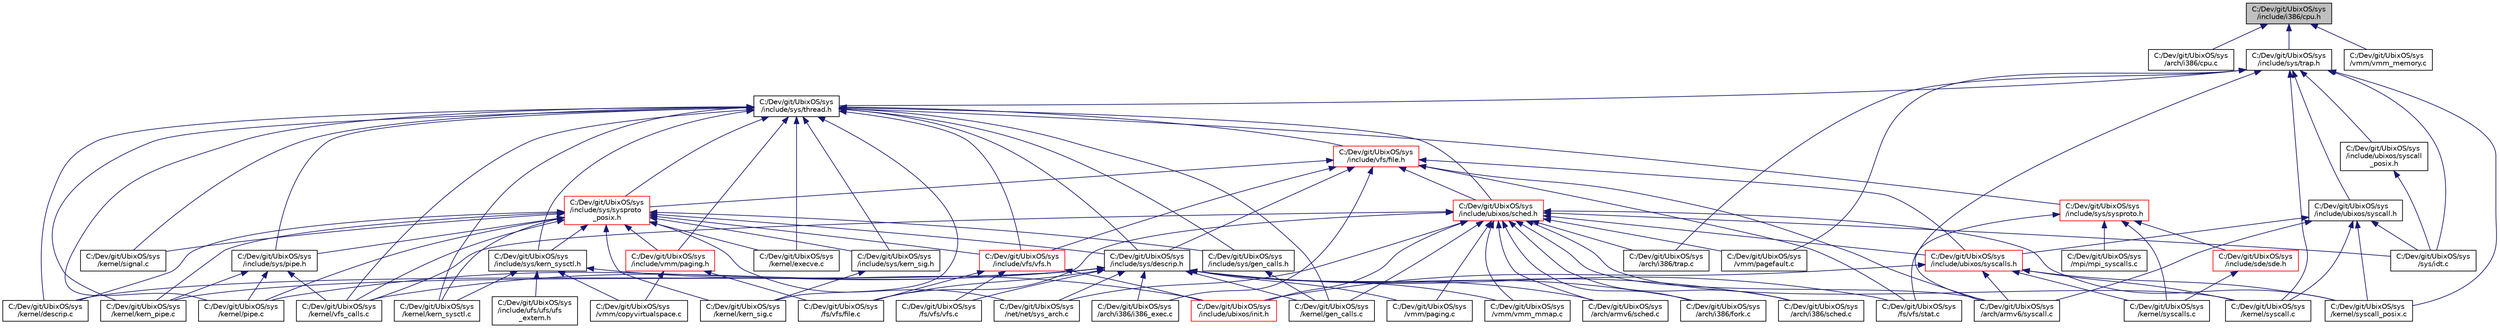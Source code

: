 digraph "C:/Dev/git/UbixOS/sys/include/i386/cpu.h"
{
 // LATEX_PDF_SIZE
  edge [fontname="Helvetica",fontsize="10",labelfontname="Helvetica",labelfontsize="10"];
  node [fontname="Helvetica",fontsize="10",shape=record];
  Node1 [label="C:/Dev/git/UbixOS/sys\l/include/i386/cpu.h",height=0.2,width=0.4,color="black", fillcolor="grey75", style="filled", fontcolor="black",tooltip=" "];
  Node1 -> Node2 [dir="back",color="midnightblue",fontsize="10",style="solid",fontname="Helvetica"];
  Node2 [label="C:/Dev/git/UbixOS/sys\l/arch/i386/cpu.c",height=0.2,width=0.4,color="black", fillcolor="white", style="filled",URL="$cpu_8c.html",tooltip=" "];
  Node1 -> Node3 [dir="back",color="midnightblue",fontsize="10",style="solid",fontname="Helvetica"];
  Node3 [label="C:/Dev/git/UbixOS/sys\l/include/sys/trap.h",height=0.2,width=0.4,color="black", fillcolor="white", style="filled",URL="$trap_8h.html",tooltip=" "];
  Node3 -> Node4 [dir="back",color="midnightblue",fontsize="10",style="solid",fontname="Helvetica"];
  Node4 [label="C:/Dev/git/UbixOS/sys\l/arch/armv6/syscall.c",height=0.2,width=0.4,color="black", fillcolor="white", style="filled",URL="$arch_2armv6_2syscall_8c.html",tooltip=" "];
  Node3 -> Node5 [dir="back",color="midnightblue",fontsize="10",style="solid",fontname="Helvetica"];
  Node5 [label="C:/Dev/git/UbixOS/sys\l/arch/i386/trap.c",height=0.2,width=0.4,color="black", fillcolor="white", style="filled",URL="$trap_8c.html",tooltip=" "];
  Node3 -> Node6 [dir="back",color="midnightblue",fontsize="10",style="solid",fontname="Helvetica"];
  Node6 [label="C:/Dev/git/UbixOS/sys\l/include/sys/thread.h",height=0.2,width=0.4,color="black", fillcolor="white", style="filled",URL="$thread_8h.html",tooltip=" "];
  Node6 -> Node7 [dir="back",color="midnightblue",fontsize="10",style="solid",fontname="Helvetica"];
  Node7 [label="C:/Dev/git/UbixOS/sys\l/include/sys/descrip.h",height=0.2,width=0.4,color="black", fillcolor="white", style="filled",URL="$descrip_8h.html",tooltip=" "];
  Node7 -> Node8 [dir="back",color="midnightblue",fontsize="10",style="solid",fontname="Helvetica"];
  Node8 [label="C:/Dev/git/UbixOS/sys\l/arch/armv6/sched.c",height=0.2,width=0.4,color="black", fillcolor="white", style="filled",URL="$armv6_2sched_8c.html",tooltip=" "];
  Node7 -> Node9 [dir="back",color="midnightblue",fontsize="10",style="solid",fontname="Helvetica"];
  Node9 [label="C:/Dev/git/UbixOS/sys\l/arch/i386/fork.c",height=0.2,width=0.4,color="black", fillcolor="white", style="filled",URL="$i386_2fork_8c.html",tooltip=" "];
  Node7 -> Node10 [dir="back",color="midnightblue",fontsize="10",style="solid",fontname="Helvetica"];
  Node10 [label="C:/Dev/git/UbixOS/sys\l/arch/i386/i386_exec.c",height=0.2,width=0.4,color="black", fillcolor="white", style="filled",URL="$i386__exec_8c.html",tooltip=" "];
  Node7 -> Node11 [dir="back",color="midnightblue",fontsize="10",style="solid",fontname="Helvetica"];
  Node11 [label="C:/Dev/git/UbixOS/sys\l/arch/i386/sched.c",height=0.2,width=0.4,color="black", fillcolor="white", style="filled",URL="$i386_2sched_8c.html",tooltip=" "];
  Node7 -> Node12 [dir="back",color="midnightblue",fontsize="10",style="solid",fontname="Helvetica"];
  Node12 [label="C:/Dev/git/UbixOS/sys\l/fs/vfs/file.c",height=0.2,width=0.4,color="black", fillcolor="white", style="filled",URL="$file_8c.html",tooltip=" "];
  Node7 -> Node13 [dir="back",color="midnightblue",fontsize="10",style="solid",fontname="Helvetica"];
  Node13 [label="C:/Dev/git/UbixOS/sys\l/fs/vfs/stat.c",height=0.2,width=0.4,color="black", fillcolor="white", style="filled",URL="$stat_8c.html",tooltip=" "];
  Node7 -> Node14 [dir="back",color="midnightblue",fontsize="10",style="solid",fontname="Helvetica"];
  Node14 [label="C:/Dev/git/UbixOS/sys\l/fs/vfs/vfs.c",height=0.2,width=0.4,color="black", fillcolor="white", style="filled",URL="$vfs_8c.html",tooltip=" "];
  Node7 -> Node15 [dir="back",color="midnightblue",fontsize="10",style="solid",fontname="Helvetica"];
  Node15 [label="C:/Dev/git/UbixOS/sys\l/kernel/descrip.c",height=0.2,width=0.4,color="black", fillcolor="white", style="filled",URL="$descrip_8c.html",tooltip=" "];
  Node7 -> Node16 [dir="back",color="midnightblue",fontsize="10",style="solid",fontname="Helvetica"];
  Node16 [label="C:/Dev/git/UbixOS/sys\l/kernel/gen_calls.c",height=0.2,width=0.4,color="black", fillcolor="white", style="filled",URL="$gen__calls_8c.html",tooltip=" "];
  Node7 -> Node17 [dir="back",color="midnightblue",fontsize="10",style="solid",fontname="Helvetica"];
  Node17 [label="C:/Dev/git/UbixOS/sys\l/kernel/kern_pipe.c",height=0.2,width=0.4,color="black", fillcolor="white", style="filled",URL="$kern__pipe_8c.html",tooltip=" "];
  Node7 -> Node18 [dir="back",color="midnightblue",fontsize="10",style="solid",fontname="Helvetica"];
  Node18 [label="C:/Dev/git/UbixOS/sys\l/kernel/pipe.c",height=0.2,width=0.4,color="black", fillcolor="white", style="filled",URL="$pipe_8c.html",tooltip=" "];
  Node7 -> Node19 [dir="back",color="midnightblue",fontsize="10",style="solid",fontname="Helvetica"];
  Node19 [label="C:/Dev/git/UbixOS/sys\l/kernel/vfs_calls.c",height=0.2,width=0.4,color="black", fillcolor="white", style="filled",URL="$vfs__calls_8c.html",tooltip=" "];
  Node7 -> Node20 [dir="back",color="midnightblue",fontsize="10",style="solid",fontname="Helvetica"];
  Node20 [label="C:/Dev/git/UbixOS/sys\l/net/net/sys_arch.c",height=0.2,width=0.4,color="black", fillcolor="white", style="filled",URL="$sys__arch_8c.html",tooltip=" "];
  Node7 -> Node21 [dir="back",color="midnightblue",fontsize="10",style="solid",fontname="Helvetica"];
  Node21 [label="C:/Dev/git/UbixOS/sys\l/vmm/paging.c",height=0.2,width=0.4,color="black", fillcolor="white", style="filled",URL="$paging_8c.html",tooltip=" "];
  Node7 -> Node22 [dir="back",color="midnightblue",fontsize="10",style="solid",fontname="Helvetica"];
  Node22 [label="C:/Dev/git/UbixOS/sys\l/vmm/vmm_mmap.c",height=0.2,width=0.4,color="black", fillcolor="white", style="filled",URL="$vmm__mmap_8c.html",tooltip=" "];
  Node6 -> Node23 [dir="back",color="midnightblue",fontsize="10",style="solid",fontname="Helvetica"];
  Node23 [label="C:/Dev/git/UbixOS/sys\l/include/sys/gen_calls.h",height=0.2,width=0.4,color="black", fillcolor="white", style="filled",URL="$gen__calls_8h.html",tooltip=" "];
  Node23 -> Node16 [dir="back",color="midnightblue",fontsize="10",style="solid",fontname="Helvetica"];
  Node6 -> Node24 [dir="back",color="midnightblue",fontsize="10",style="solid",fontname="Helvetica"];
  Node24 [label="C:/Dev/git/UbixOS/sys\l/include/sys/kern_sig.h",height=0.2,width=0.4,color="black", fillcolor="white", style="filled",URL="$kern__sig_8h.html",tooltip=" "];
  Node24 -> Node25 [dir="back",color="midnightblue",fontsize="10",style="solid",fontname="Helvetica"];
  Node25 [label="C:/Dev/git/UbixOS/sys\l/kernel/kern_sig.c",height=0.2,width=0.4,color="black", fillcolor="white", style="filled",URL="$kern__sig_8c.html",tooltip=" "];
  Node6 -> Node26 [dir="back",color="midnightblue",fontsize="10",style="solid",fontname="Helvetica"];
  Node26 [label="C:/Dev/git/UbixOS/sys\l/include/sys/kern_sysctl.h",height=0.2,width=0.4,color="black", fillcolor="white", style="filled",URL="$kern__sysctl_8h.html",tooltip=" "];
  Node26 -> Node27 [dir="back",color="midnightblue",fontsize="10",style="solid",fontname="Helvetica"];
  Node27 [label="C:/Dev/git/UbixOS/sys\l/include/ubixos/init.h",height=0.2,width=0.4,color="red", fillcolor="white", style="filled",URL="$ubixos_2init_8h.html",tooltip=" "];
  Node26 -> Node29 [dir="back",color="midnightblue",fontsize="10",style="solid",fontname="Helvetica"];
  Node29 [label="C:/Dev/git/UbixOS/sys\l/include/ufs/ufs/ufs\l_extern.h",height=0.2,width=0.4,color="black", fillcolor="white", style="filled",URL="$ufs__extern_8h.html",tooltip=" "];
  Node26 -> Node30 [dir="back",color="midnightblue",fontsize="10",style="solid",fontname="Helvetica"];
  Node30 [label="C:/Dev/git/UbixOS/sys\l/kernel/kern_sysctl.c",height=0.2,width=0.4,color="black", fillcolor="white", style="filled",URL="$kern__sysctl_8c.html",tooltip=" "];
  Node26 -> Node31 [dir="back",color="midnightblue",fontsize="10",style="solid",fontname="Helvetica"];
  Node31 [label="C:/Dev/git/UbixOS/sys\l/vmm/copyvirtualspace.c",height=0.2,width=0.4,color="black", fillcolor="white", style="filled",URL="$copyvirtualspace_8c.html",tooltip=" "];
  Node6 -> Node32 [dir="back",color="midnightblue",fontsize="10",style="solid",fontname="Helvetica"];
  Node32 [label="C:/Dev/git/UbixOS/sys\l/include/sys/pipe.h",height=0.2,width=0.4,color="black", fillcolor="white", style="filled",URL="$pipe_8h.html",tooltip=" "];
  Node32 -> Node17 [dir="back",color="midnightblue",fontsize="10",style="solid",fontname="Helvetica"];
  Node32 -> Node18 [dir="back",color="midnightblue",fontsize="10",style="solid",fontname="Helvetica"];
  Node32 -> Node19 [dir="back",color="midnightblue",fontsize="10",style="solid",fontname="Helvetica"];
  Node6 -> Node33 [dir="back",color="midnightblue",fontsize="10",style="solid",fontname="Helvetica"];
  Node33 [label="C:/Dev/git/UbixOS/sys\l/include/sys/sysproto.h",height=0.2,width=0.4,color="red", fillcolor="white", style="filled",URL="$sysproto_8h.html",tooltip=" "];
  Node33 -> Node13 [dir="back",color="midnightblue",fontsize="10",style="solid",fontname="Helvetica"];
  Node33 -> Node34 [dir="back",color="midnightblue",fontsize="10",style="solid",fontname="Helvetica"];
  Node34 [label="C:/Dev/git/UbixOS/sys\l/include/sde/sde.h",height=0.2,width=0.4,color="red", fillcolor="white", style="filled",URL="$sde_8h.html",tooltip=" "];
  Node34 -> Node37 [dir="back",color="midnightblue",fontsize="10",style="solid",fontname="Helvetica"];
  Node37 [label="C:/Dev/git/UbixOS/sys\l/kernel/syscalls.c",height=0.2,width=0.4,color="black", fillcolor="white", style="filled",URL="$syscalls_8c.html",tooltip=" "];
  Node33 -> Node37 [dir="back",color="midnightblue",fontsize="10",style="solid",fontname="Helvetica"];
  Node33 -> Node41 [dir="back",color="midnightblue",fontsize="10",style="solid",fontname="Helvetica"];
  Node41 [label="C:/Dev/git/UbixOS/sys\l/mpi/mpi_syscalls.c",height=0.2,width=0.4,color="black", fillcolor="white", style="filled",URL="$mpi__syscalls_8c.html",tooltip=" "];
  Node6 -> Node43 [dir="back",color="midnightblue",fontsize="10",style="solid",fontname="Helvetica"];
  Node43 [label="C:/Dev/git/UbixOS/sys\l/include/sys/sysproto\l_posix.h",height=0.2,width=0.4,color="red", fillcolor="white", style="filled",URL="$sysproto__posix_8h.html",tooltip=" "];
  Node43 -> Node7 [dir="back",color="midnightblue",fontsize="10",style="solid",fontname="Helvetica"];
  Node43 -> Node23 [dir="back",color="midnightblue",fontsize="10",style="solid",fontname="Helvetica"];
  Node43 -> Node24 [dir="back",color="midnightblue",fontsize="10",style="solid",fontname="Helvetica"];
  Node43 -> Node26 [dir="back",color="midnightblue",fontsize="10",style="solid",fontname="Helvetica"];
  Node43 -> Node32 [dir="back",color="midnightblue",fontsize="10",style="solid",fontname="Helvetica"];
  Node43 -> Node45 [dir="back",color="midnightblue",fontsize="10",style="solid",fontname="Helvetica"];
  Node45 [label="C:/Dev/git/UbixOS/sys\l/include/vfs/vfs.h",height=0.2,width=0.4,color="red", fillcolor="white", style="filled",URL="$include_2vfs_2vfs_8h.html",tooltip=" "];
  Node45 -> Node12 [dir="back",color="midnightblue",fontsize="10",style="solid",fontname="Helvetica"];
  Node45 -> Node14 [dir="back",color="midnightblue",fontsize="10",style="solid",fontname="Helvetica"];
  Node45 -> Node27 [dir="back",color="midnightblue",fontsize="10",style="solid",fontname="Helvetica"];
  Node43 -> Node77 [dir="back",color="midnightblue",fontsize="10",style="solid",fontname="Helvetica"];
  Node77 [label="C:/Dev/git/UbixOS/sys\l/include/vmm/paging.h",height=0.2,width=0.4,color="red", fillcolor="white", style="filled",URL="$paging_8h.html",tooltip=" "];
  Node77 -> Node12 [dir="back",color="midnightblue",fontsize="10",style="solid",fontname="Helvetica"];
  Node77 -> Node31 [dir="back",color="midnightblue",fontsize="10",style="solid",fontname="Helvetica"];
  Node43 -> Node15 [dir="back",color="midnightblue",fontsize="10",style="solid",fontname="Helvetica"];
  Node43 -> Node95 [dir="back",color="midnightblue",fontsize="10",style="solid",fontname="Helvetica"];
  Node95 [label="C:/Dev/git/UbixOS/sys\l/kernel/execve.c",height=0.2,width=0.4,color="black", fillcolor="white", style="filled",URL="$execve_8c.html",tooltip=" "];
  Node43 -> Node17 [dir="back",color="midnightblue",fontsize="10",style="solid",fontname="Helvetica"];
  Node43 -> Node25 [dir="back",color="midnightblue",fontsize="10",style="solid",fontname="Helvetica"];
  Node43 -> Node30 [dir="back",color="midnightblue",fontsize="10",style="solid",fontname="Helvetica"];
  Node43 -> Node18 [dir="back",color="midnightblue",fontsize="10",style="solid",fontname="Helvetica"];
  Node43 -> Node96 [dir="back",color="midnightblue",fontsize="10",style="solid",fontname="Helvetica"];
  Node96 [label="C:/Dev/git/UbixOS/sys\l/kernel/signal.c",height=0.2,width=0.4,color="black", fillcolor="white", style="filled",URL="$signal_8c.html",tooltip=" "];
  Node43 -> Node19 [dir="back",color="midnightblue",fontsize="10",style="solid",fontname="Helvetica"];
  Node43 -> Node20 [dir="back",color="midnightblue",fontsize="10",style="solid",fontname="Helvetica"];
  Node6 -> Node98 [dir="back",color="midnightblue",fontsize="10",style="solid",fontname="Helvetica"];
  Node98 [label="C:/Dev/git/UbixOS/sys\l/include/ubixos/sched.h",height=0.2,width=0.4,color="red", fillcolor="white", style="filled",URL="$sched_8h.html",tooltip=" "];
  Node98 -> Node8 [dir="back",color="midnightblue",fontsize="10",style="solid",fontname="Helvetica"];
  Node98 -> Node4 [dir="back",color="midnightblue",fontsize="10",style="solid",fontname="Helvetica"];
  Node98 -> Node9 [dir="back",color="midnightblue",fontsize="10",style="solid",fontname="Helvetica"];
  Node98 -> Node11 [dir="back",color="midnightblue",fontsize="10",style="solid",fontname="Helvetica"];
  Node98 -> Node5 [dir="back",color="midnightblue",fontsize="10",style="solid",fontname="Helvetica"];
  Node98 -> Node12 [dir="back",color="midnightblue",fontsize="10",style="solid",fontname="Helvetica"];
  Node98 -> Node27 [dir="back",color="midnightblue",fontsize="10",style="solid",fontname="Helvetica"];
  Node98 -> Node109 [dir="back",color="midnightblue",fontsize="10",style="solid",fontname="Helvetica"];
  Node109 [label="C:/Dev/git/UbixOS/sys\l/include/ubixos/syscalls.h",height=0.2,width=0.4,color="red", fillcolor="white", style="filled",URL="$syscalls_8h.html",tooltip=" "];
  Node109 -> Node4 [dir="back",color="midnightblue",fontsize="10",style="solid",fontname="Helvetica"];
  Node109 -> Node27 [dir="back",color="midnightblue",fontsize="10",style="solid",fontname="Helvetica"];
  Node109 -> Node68 [dir="back",color="midnightblue",fontsize="10",style="solid",fontname="Helvetica"];
  Node68 [label="C:/Dev/git/UbixOS/sys\l/kernel/syscall.c",height=0.2,width=0.4,color="black", fillcolor="white", style="filled",URL="$kernel_2syscall_8c.html",tooltip=" "];
  Node109 -> Node104 [dir="back",color="midnightblue",fontsize="10",style="solid",fontname="Helvetica"];
  Node104 [label="C:/Dev/git/UbixOS/sys\l/kernel/syscall_posix.c",height=0.2,width=0.4,color="black", fillcolor="white", style="filled",URL="$syscall__posix_8c.html",tooltip=" "];
  Node109 -> Node37 [dir="back",color="midnightblue",fontsize="10",style="solid",fontname="Helvetica"];
  Node98 -> Node16 [dir="back",color="midnightblue",fontsize="10",style="solid",fontname="Helvetica"];
  Node98 -> Node68 [dir="back",color="midnightblue",fontsize="10",style="solid",fontname="Helvetica"];
  Node98 -> Node104 [dir="back",color="midnightblue",fontsize="10",style="solid",fontname="Helvetica"];
  Node98 -> Node19 [dir="back",color="midnightblue",fontsize="10",style="solid",fontname="Helvetica"];
  Node98 -> Node20 [dir="back",color="midnightblue",fontsize="10",style="solid",fontname="Helvetica"];
  Node98 -> Node85 [dir="back",color="midnightblue",fontsize="10",style="solid",fontname="Helvetica"];
  Node85 [label="C:/Dev/git/UbixOS/sys\l/sys/idt.c",height=0.2,width=0.4,color="black", fillcolor="white", style="filled",URL="$idt_8c.html",tooltip=" "];
  Node98 -> Node90 [dir="back",color="midnightblue",fontsize="10",style="solid",fontname="Helvetica"];
  Node90 [label="C:/Dev/git/UbixOS/sys\l/vmm/pagefault.c",height=0.2,width=0.4,color="black", fillcolor="white", style="filled",URL="$pagefault_8c.html",tooltip=" "];
  Node98 -> Node21 [dir="back",color="midnightblue",fontsize="10",style="solid",fontname="Helvetica"];
  Node98 -> Node22 [dir="back",color="midnightblue",fontsize="10",style="solid",fontname="Helvetica"];
  Node6 -> Node133 [dir="back",color="midnightblue",fontsize="10",style="solid",fontname="Helvetica"];
  Node133 [label="C:/Dev/git/UbixOS/sys\l/include/vfs/file.h",height=0.2,width=0.4,color="red", fillcolor="white", style="filled",URL="$include_2vfs_2file_8h.html",tooltip=" "];
  Node133 -> Node4 [dir="back",color="midnightblue",fontsize="10",style="solid",fontname="Helvetica"];
  Node133 -> Node10 [dir="back",color="midnightblue",fontsize="10",style="solid",fontname="Helvetica"];
  Node133 -> Node13 [dir="back",color="midnightblue",fontsize="10",style="solid",fontname="Helvetica"];
  Node133 -> Node7 [dir="back",color="midnightblue",fontsize="10",style="solid",fontname="Helvetica"];
  Node133 -> Node43 [dir="back",color="midnightblue",fontsize="10",style="solid",fontname="Helvetica"];
  Node133 -> Node98 [dir="back",color="midnightblue",fontsize="10",style="solid",fontname="Helvetica"];
  Node133 -> Node109 [dir="back",color="midnightblue",fontsize="10",style="solid",fontname="Helvetica"];
  Node133 -> Node45 [dir="back",color="midnightblue",fontsize="10",style="solid",fontname="Helvetica"];
  Node6 -> Node45 [dir="back",color="midnightblue",fontsize="10",style="solid",fontname="Helvetica"];
  Node6 -> Node77 [dir="back",color="midnightblue",fontsize="10",style="solid",fontname="Helvetica"];
  Node6 -> Node15 [dir="back",color="midnightblue",fontsize="10",style="solid",fontname="Helvetica"];
  Node6 -> Node95 [dir="back",color="midnightblue",fontsize="10",style="solid",fontname="Helvetica"];
  Node6 -> Node16 [dir="back",color="midnightblue",fontsize="10",style="solid",fontname="Helvetica"];
  Node6 -> Node17 [dir="back",color="midnightblue",fontsize="10",style="solid",fontname="Helvetica"];
  Node6 -> Node25 [dir="back",color="midnightblue",fontsize="10",style="solid",fontname="Helvetica"];
  Node6 -> Node30 [dir="back",color="midnightblue",fontsize="10",style="solid",fontname="Helvetica"];
  Node6 -> Node18 [dir="back",color="midnightblue",fontsize="10",style="solid",fontname="Helvetica"];
  Node6 -> Node96 [dir="back",color="midnightblue",fontsize="10",style="solid",fontname="Helvetica"];
  Node6 -> Node19 [dir="back",color="midnightblue",fontsize="10",style="solid",fontname="Helvetica"];
  Node3 -> Node137 [dir="back",color="midnightblue",fontsize="10",style="solid",fontname="Helvetica"];
  Node137 [label="C:/Dev/git/UbixOS/sys\l/include/ubixos/syscall.h",height=0.2,width=0.4,color="black", fillcolor="white", style="filled",URL="$syscall_8h.html",tooltip=" "];
  Node137 -> Node4 [dir="back",color="midnightblue",fontsize="10",style="solid",fontname="Helvetica"];
  Node137 -> Node109 [dir="back",color="midnightblue",fontsize="10",style="solid",fontname="Helvetica"];
  Node137 -> Node68 [dir="back",color="midnightblue",fontsize="10",style="solid",fontname="Helvetica"];
  Node137 -> Node104 [dir="back",color="midnightblue",fontsize="10",style="solid",fontname="Helvetica"];
  Node137 -> Node85 [dir="back",color="midnightblue",fontsize="10",style="solid",fontname="Helvetica"];
  Node3 -> Node138 [dir="back",color="midnightblue",fontsize="10",style="solid",fontname="Helvetica"];
  Node138 [label="C:/Dev/git/UbixOS/sys\l/include/ubixos/syscall\l_posix.h",height=0.2,width=0.4,color="black", fillcolor="white", style="filled",URL="$syscall__posix_8h.html",tooltip=" "];
  Node138 -> Node85 [dir="back",color="midnightblue",fontsize="10",style="solid",fontname="Helvetica"];
  Node3 -> Node68 [dir="back",color="midnightblue",fontsize="10",style="solid",fontname="Helvetica"];
  Node3 -> Node104 [dir="back",color="midnightblue",fontsize="10",style="solid",fontname="Helvetica"];
  Node3 -> Node85 [dir="back",color="midnightblue",fontsize="10",style="solid",fontname="Helvetica"];
  Node3 -> Node90 [dir="back",color="midnightblue",fontsize="10",style="solid",fontname="Helvetica"];
  Node1 -> Node73 [dir="back",color="midnightblue",fontsize="10",style="solid",fontname="Helvetica"];
  Node73 [label="C:/Dev/git/UbixOS/sys\l/vmm/vmm_memory.c",height=0.2,width=0.4,color="black", fillcolor="white", style="filled",URL="$vmm__memory_8c.html",tooltip=" "];
}

